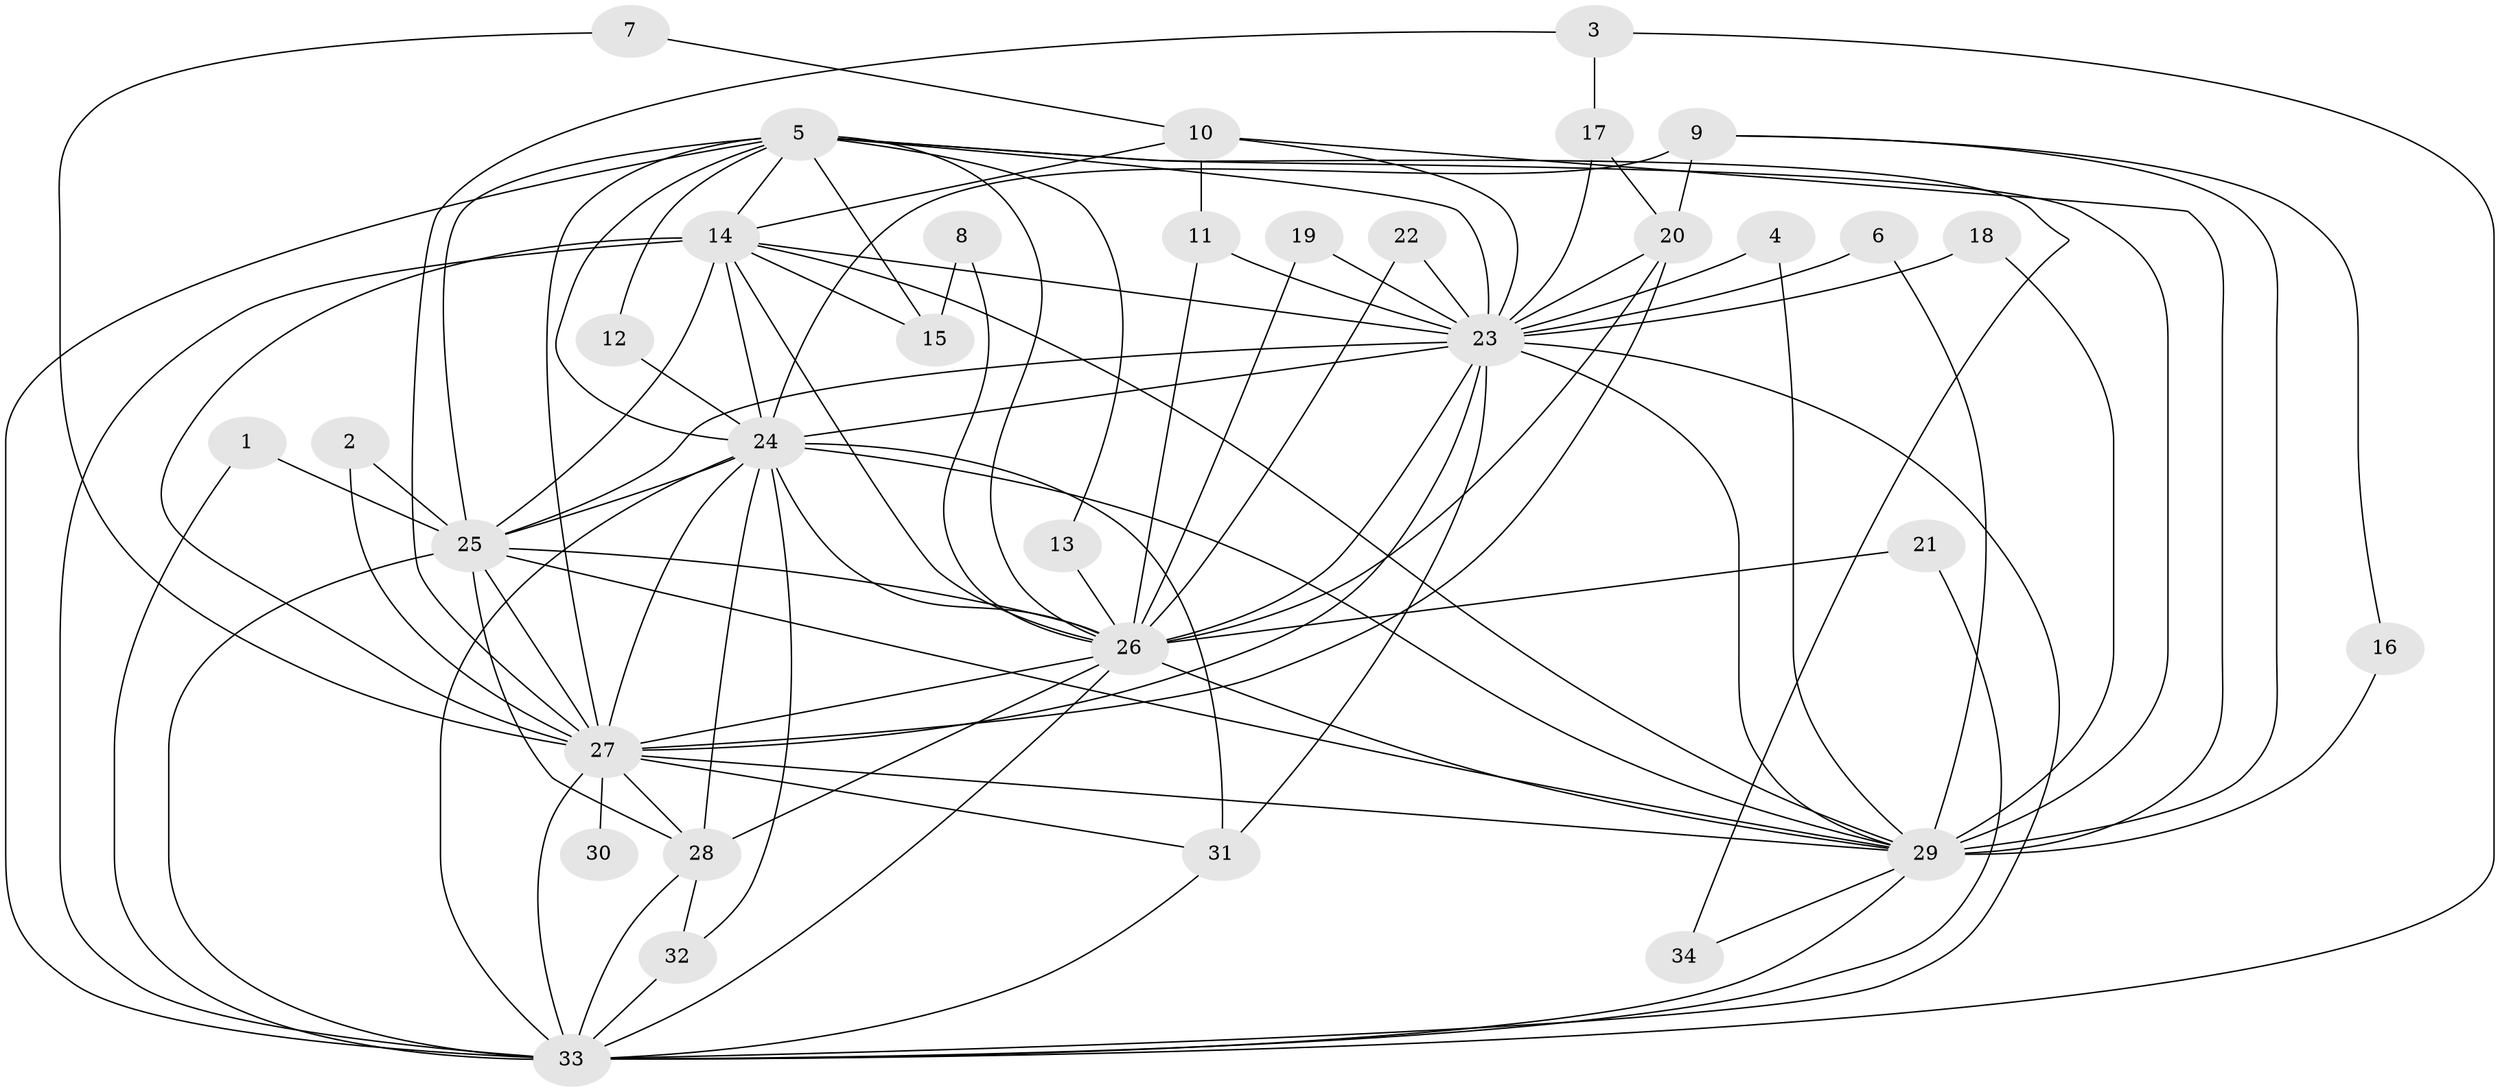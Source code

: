 // original degree distribution, {11: 0.014705882352941176, 15: 0.014705882352941176, 20: 0.029411764705882353, 17: 0.014705882352941176, 14: 0.014705882352941176, 13: 0.014705882352941176, 21: 0.014705882352941176, 16: 0.014705882352941176, 19: 0.014705882352941176, 7: 0.014705882352941176, 4: 0.10294117647058823, 2: 0.5735294117647058, 3: 0.11764705882352941, 5: 0.014705882352941176, 8: 0.014705882352941176, 6: 0.014705882352941176}
// Generated by graph-tools (version 1.1) at 2025/25/03/09/25 03:25:53]
// undirected, 34 vertices, 96 edges
graph export_dot {
graph [start="1"]
  node [color=gray90,style=filled];
  1;
  2;
  3;
  4;
  5;
  6;
  7;
  8;
  9;
  10;
  11;
  12;
  13;
  14;
  15;
  16;
  17;
  18;
  19;
  20;
  21;
  22;
  23;
  24;
  25;
  26;
  27;
  28;
  29;
  30;
  31;
  32;
  33;
  34;
  1 -- 25 [weight=1.0];
  1 -- 33 [weight=1.0];
  2 -- 25 [weight=1.0];
  2 -- 27 [weight=1.0];
  3 -- 17 [weight=1.0];
  3 -- 27 [weight=1.0];
  3 -- 33 [weight=1.0];
  4 -- 23 [weight=1.0];
  4 -- 29 [weight=1.0];
  5 -- 12 [weight=1.0];
  5 -- 13 [weight=1.0];
  5 -- 14 [weight=2.0];
  5 -- 15 [weight=2.0];
  5 -- 23 [weight=2.0];
  5 -- 24 [weight=2.0];
  5 -- 25 [weight=2.0];
  5 -- 26 [weight=3.0];
  5 -- 27 [weight=2.0];
  5 -- 29 [weight=4.0];
  5 -- 33 [weight=2.0];
  5 -- 34 [weight=1.0];
  6 -- 23 [weight=1.0];
  6 -- 29 [weight=1.0];
  7 -- 10 [weight=1.0];
  7 -- 27 [weight=1.0];
  8 -- 15 [weight=1.0];
  8 -- 26 [weight=1.0];
  9 -- 16 [weight=1.0];
  9 -- 20 [weight=1.0];
  9 -- 24 [weight=3.0];
  9 -- 29 [weight=2.0];
  10 -- 11 [weight=1.0];
  10 -- 14 [weight=1.0];
  10 -- 23 [weight=1.0];
  10 -- 29 [weight=1.0];
  11 -- 23 [weight=1.0];
  11 -- 26 [weight=1.0];
  12 -- 24 [weight=1.0];
  13 -- 26 [weight=1.0];
  14 -- 15 [weight=1.0];
  14 -- 23 [weight=1.0];
  14 -- 24 [weight=2.0];
  14 -- 25 [weight=1.0];
  14 -- 26 [weight=2.0];
  14 -- 27 [weight=1.0];
  14 -- 29 [weight=1.0];
  14 -- 33 [weight=1.0];
  16 -- 29 [weight=1.0];
  17 -- 20 [weight=1.0];
  17 -- 23 [weight=1.0];
  18 -- 23 [weight=1.0];
  18 -- 29 [weight=1.0];
  19 -- 23 [weight=1.0];
  19 -- 26 [weight=1.0];
  20 -- 23 [weight=2.0];
  20 -- 26 [weight=1.0];
  20 -- 27 [weight=1.0];
  21 -- 26 [weight=1.0];
  21 -- 33 [weight=1.0];
  22 -- 23 [weight=1.0];
  22 -- 26 [weight=1.0];
  23 -- 24 [weight=1.0];
  23 -- 25 [weight=1.0];
  23 -- 26 [weight=1.0];
  23 -- 27 [weight=3.0];
  23 -- 29 [weight=1.0];
  23 -- 31 [weight=1.0];
  23 -- 33 [weight=1.0];
  24 -- 25 [weight=2.0];
  24 -- 26 [weight=2.0];
  24 -- 27 [weight=1.0];
  24 -- 28 [weight=1.0];
  24 -- 29 [weight=1.0];
  24 -- 31 [weight=1.0];
  24 -- 32 [weight=1.0];
  24 -- 33 [weight=2.0];
  25 -- 26 [weight=1.0];
  25 -- 27 [weight=1.0];
  25 -- 28 [weight=1.0];
  25 -- 29 [weight=2.0];
  25 -- 33 [weight=1.0];
  26 -- 27 [weight=1.0];
  26 -- 28 [weight=1.0];
  26 -- 29 [weight=1.0];
  26 -- 33 [weight=1.0];
  27 -- 28 [weight=1.0];
  27 -- 29 [weight=1.0];
  27 -- 30 [weight=3.0];
  27 -- 31 [weight=1.0];
  27 -- 33 [weight=2.0];
  28 -- 32 [weight=1.0];
  28 -- 33 [weight=1.0];
  29 -- 33 [weight=1.0];
  29 -- 34 [weight=1.0];
  31 -- 33 [weight=1.0];
  32 -- 33 [weight=2.0];
}

